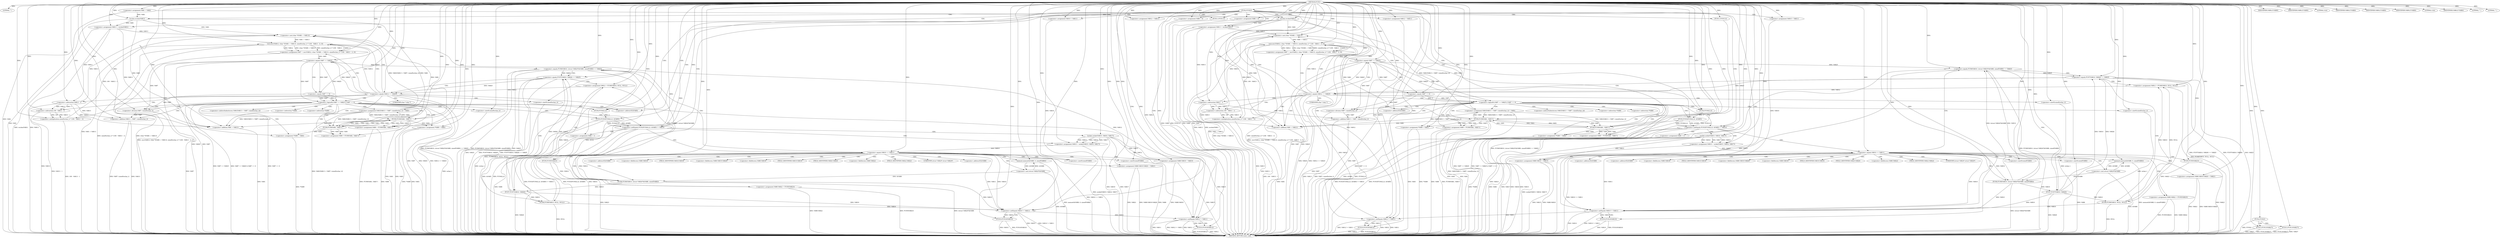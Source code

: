 digraph FUN1 {  
"1000100" [label = "(METHOD,FUN1)" ]
"1000501" [label = "(METHOD_RETURN,static void)" ]
"1000103" [label = "(LITERAL,\"\",)" ]
"1000104" [label = "(<operator>.assignment,VAR1 = VAR2)" ]
"1000108" [label = "(FUN2,FUN2())" ]
"1000113" [label = "(<operator>.assignment,VAR6 = 0)" ]
"1000120" [label = "(<operator>.assignment,VAR10 = VAR11)" ]
"1000124" [label = "(<operator>.assignment,VAR12 = VAR11)" ]
"1000128" [label = "(<operator>.assignment,VAR13 = wcslen(VAR1))" ]
"1000130" [label = "(wcslen,wcslen(VAR1))" ]
"1000135" [label = "(<operator>.notEquals,FUN3(FUN4(2,2), &VAR5) != VAR14)" ]
"1000136" [label = "(FUN3,FUN3(FUN4(2,2), &VAR5))" ]
"1000137" [label = "(FUN4,FUN4(2,2))" ]
"1000145" [label = "(<operator>.assignment,VAR6 = 1)" ]
"1000148" [label = "(<operator>.assignment,VAR10 = socket(VAR15, VAR16, VAR17))" ]
"1000150" [label = "(socket,socket(VAR15, VAR16, VAR17))" ]
"1000155" [label = "(<operator>.equals,VAR10 == VAR11)" ]
"1000160" [label = "(memset,memset(&VAR8, 0, sizeof(VAR8)))" ]
"1000164" [label = "(<operator>.sizeOf,sizeof(VAR8))" ]
"1000166" [label = "(<operator>.assignment,VAR8.VAR18 = VAR15)" ]
"1000171" [label = "(<operator>.assignment,VAR8.VAR19.VAR20 = VAR21)" ]
"1000178" [label = "(<operator>.assignment,VAR8.VAR22 = FUN5(VAR23))" ]
"1000182" [label = "(FUN5,FUN5(VAR23))" ]
"1000185" [label = "(<operator>.equals,FUN6(VAR10, (struct VAR24*)&VAR8, sizeof(VAR8)) == VAR25)" ]
"1000186" [label = "(FUN6,FUN6(VAR10, (struct VAR24*)&VAR8, sizeof(VAR8)))" ]
"1000188" [label = "(<operator>.cast,(struct VAR24*)&VAR8)" ]
"1000192" [label = "(<operator>.sizeOf,sizeof(VAR8))" ]
"1000198" [label = "(<operator>.equals,FUN7(VAR10, VAR26) == VAR25)" ]
"1000199" [label = "(FUN7,FUN7(VAR10, VAR26))" ]
"1000205" [label = "(<operator>.assignment,VAR12 = FUN8(VAR10, NULL, NULL))" ]
"1000207" [label = "(FUN8,FUN8(VAR10, NULL, NULL))" ]
"1000212" [label = "(<operator>.equals,VAR12 == VAR25)" ]
"1000217" [label = "(<operator>.assignment,VAR7 = recv(VAR12, (char *)(VAR1 + VAR13), sizeof(wchar_t) * (100 - VAR13 - 1), 0))" ]
"1000219" [label = "(recv,recv(VAR12, (char *)(VAR1 + VAR13), sizeof(wchar_t) * (100 - VAR13 - 1), 0))" ]
"1000221" [label = "(<operator>.cast,(char *)(VAR1 + VAR13))" ]
"1000223" [label = "(<operator>.addition,VAR1 + VAR13)" ]
"1000226" [label = "(<operator>.multiplication,sizeof(wchar_t) * (100 - VAR13 - 1))" ]
"1000227" [label = "(<operator>.sizeOf,sizeof(wchar_t))" ]
"1000229" [label = "(<operator>.subtraction,100 - VAR13 - 1)" ]
"1000231" [label = "(<operator>.subtraction,VAR13 - 1)" ]
"1000236" [label = "(<operator>.logicalOr,VAR7 == VAR25 || VAR7 == 0)" ]
"1000237" [label = "(<operator>.equals,VAR7 == VAR25)" ]
"1000240" [label = "(<operator>.equals,VAR7 == 0)" ]
"1000245" [label = "(<operator>.assignment,VAR1[VAR13 + VAR7 / sizeof(wchar_t)] = VAR3)" ]
"1000248" [label = "(<operator>.addition,VAR13 + VAR7 / sizeof(wchar_t))" ]
"1000250" [label = "(<operator>.division,VAR7 / sizeof(wchar_t))" ]
"1000252" [label = "(<operator>.sizeOf,sizeof(wchar_t))" ]
"1000255" [label = "(<operator>.assignment,VAR9 = FUN9(VAR1, VAR3''))" ]
"1000257" [label = "(FUN9,FUN9(VAR1, VAR3''))" ]
"1000261" [label = "(IDENTIFIER,VAR9,if (VAR9))" ]
"1000263" [label = "(<operator>.assignment,*VAR9 = VAR3)" ]
"1000267" [label = "(<operator>.assignment,VAR9 = FUN9(VAR1, VAR3''))" ]
"1000269" [label = "(FUN9,FUN9(VAR1, VAR3''))" ]
"1000273" [label = "(IDENTIFIER,VAR9,if (VAR9))" ]
"1000275" [label = "(<operator>.assignment,*VAR9 = VAR3)" ]
"1000279" [label = "(LITERAL,0,do)" ]
"1000281" [label = "(<operator>.notEquals,VAR10 != VAR11)" ]
"1000285" [label = "(FUN10,FUN10(VAR10))" ]
"1000288" [label = "(<operator>.notEquals,VAR12 != VAR11)" ]
"1000292" [label = "(FUN10,FUN10(VAR12))" ]
"1000295" [label = "(IDENTIFIER,VAR6,if (VAR6))" ]
"1000297" [label = "(FUN11,FUN11())" ]
"1000303" [label = "(<operator>.assignment,VAR6 = 0)" ]
"1000310" [label = "(<operator>.assignment,VAR10 = VAR11)" ]
"1000314" [label = "(<operator>.assignment,VAR12 = VAR11)" ]
"1000318" [label = "(<operator>.assignment,VAR13 = wcslen(VAR1))" ]
"1000320" [label = "(wcslen,wcslen(VAR1))" ]
"1000325" [label = "(<operator>.notEquals,FUN3(FUN4(2,2), &VAR5) != VAR14)" ]
"1000326" [label = "(FUN3,FUN3(FUN4(2,2), &VAR5))" ]
"1000327" [label = "(FUN4,FUN4(2,2))" ]
"1000335" [label = "(<operator>.assignment,VAR6 = 1)" ]
"1000338" [label = "(<operator>.assignment,VAR10 = socket(VAR15, VAR16, VAR17))" ]
"1000340" [label = "(socket,socket(VAR15, VAR16, VAR17))" ]
"1000345" [label = "(<operator>.equals,VAR10 == VAR11)" ]
"1000350" [label = "(memset,memset(&VAR8, 0, sizeof(VAR8)))" ]
"1000354" [label = "(<operator>.sizeOf,sizeof(VAR8))" ]
"1000356" [label = "(<operator>.assignment,VAR8.VAR18 = VAR15)" ]
"1000361" [label = "(<operator>.assignment,VAR8.VAR19.VAR20 = VAR21)" ]
"1000368" [label = "(<operator>.assignment,VAR8.VAR22 = FUN5(VAR23))" ]
"1000372" [label = "(FUN5,FUN5(VAR23))" ]
"1000375" [label = "(<operator>.equals,FUN6(VAR10, (struct VAR24*)&VAR8, sizeof(VAR8)) == VAR25)" ]
"1000376" [label = "(FUN6,FUN6(VAR10, (struct VAR24*)&VAR8, sizeof(VAR8)))" ]
"1000378" [label = "(<operator>.cast,(struct VAR24*)&VAR8)" ]
"1000382" [label = "(<operator>.sizeOf,sizeof(VAR8))" ]
"1000388" [label = "(<operator>.equals,FUN7(VAR10, VAR26) == VAR25)" ]
"1000389" [label = "(FUN7,FUN7(VAR10, VAR26))" ]
"1000395" [label = "(<operator>.assignment,VAR12 = FUN8(VAR10, NULL, NULL))" ]
"1000397" [label = "(FUN8,FUN8(VAR10, NULL, NULL))" ]
"1000402" [label = "(<operator>.equals,VAR12 == VAR25)" ]
"1000407" [label = "(<operator>.assignment,VAR7 = recv(VAR12, (char *)(VAR1 + VAR13), sizeof(wchar_t) * (100 - VAR13 - 1), 0))" ]
"1000409" [label = "(recv,recv(VAR12, (char *)(VAR1 + VAR13), sizeof(wchar_t) * (100 - VAR13 - 1), 0))" ]
"1000411" [label = "(<operator>.cast,(char *)(VAR1 + VAR13))" ]
"1000413" [label = "(<operator>.addition,VAR1 + VAR13)" ]
"1000416" [label = "(<operator>.multiplication,sizeof(wchar_t) * (100 - VAR13 - 1))" ]
"1000417" [label = "(<operator>.sizeOf,sizeof(wchar_t))" ]
"1000419" [label = "(<operator>.subtraction,100 - VAR13 - 1)" ]
"1000421" [label = "(<operator>.subtraction,VAR13 - 1)" ]
"1000426" [label = "(<operator>.logicalOr,VAR7 == VAR25 || VAR7 == 0)" ]
"1000427" [label = "(<operator>.equals,VAR7 == VAR25)" ]
"1000430" [label = "(<operator>.equals,VAR7 == 0)" ]
"1000435" [label = "(<operator>.assignment,VAR1[VAR13 + VAR7 / sizeof(wchar_t)] = VAR3)" ]
"1000438" [label = "(<operator>.addition,VAR13 + VAR7 / sizeof(wchar_t))" ]
"1000440" [label = "(<operator>.division,VAR7 / sizeof(wchar_t))" ]
"1000442" [label = "(<operator>.sizeOf,sizeof(wchar_t))" ]
"1000445" [label = "(<operator>.assignment,VAR9 = FUN9(VAR1, VAR3''))" ]
"1000447" [label = "(FUN9,FUN9(VAR1, VAR3''))" ]
"1000451" [label = "(IDENTIFIER,VAR9,if (VAR9))" ]
"1000453" [label = "(<operator>.assignment,*VAR9 = VAR3)" ]
"1000457" [label = "(<operator>.assignment,VAR9 = FUN9(VAR1, VAR3''))" ]
"1000459" [label = "(FUN9,FUN9(VAR1, VAR3''))" ]
"1000463" [label = "(IDENTIFIER,VAR9,if (VAR9))" ]
"1000465" [label = "(<operator>.assignment,*VAR9 = VAR3)" ]
"1000469" [label = "(LITERAL,0,do)" ]
"1000471" [label = "(<operator>.notEquals,VAR10 != VAR11)" ]
"1000475" [label = "(FUN10,FUN10(VAR10))" ]
"1000478" [label = "(<operator>.notEquals,VAR12 != VAR11)" ]
"1000482" [label = "(FUN10,FUN10(VAR12))" ]
"1000485" [label = "(IDENTIFIER,VAR6,if (VAR6))" ]
"1000487" [label = "(FUN11,FUN11())" ]
"1000489" [label = "(FUN2,FUN2())" ]
"1000492" [label = "(LITERAL,\"\",)" ]
"1000493" [label = "(FUN13,FUN13(VAR27))" ]
"1000498" [label = "(LITERAL,\"\",)" ]
"1000499" [label = "(FUN13,FUN13(VAR27))" ]
"1000140" [label = "(<operator>.addressOf,&VAR5)" ]
"1000161" [label = "(<operator>.addressOf,&VAR8)" ]
"1000167" [label = "(<operator>.fieldAccess,VAR8.VAR18)" ]
"1000169" [label = "(FIELD_IDENTIFIER,VAR18,VAR18)" ]
"1000172" [label = "(<operator>.fieldAccess,VAR8.VAR19.VAR20)" ]
"1000173" [label = "(<operator>.fieldAccess,VAR8.VAR19)" ]
"1000175" [label = "(FIELD_IDENTIFIER,VAR19,VAR19)" ]
"1000176" [label = "(FIELD_IDENTIFIER,VAR20,VAR20)" ]
"1000179" [label = "(<operator>.fieldAccess,VAR8.VAR22)" ]
"1000181" [label = "(FIELD_IDENTIFIER,VAR22,VAR22)" ]
"1000189" [label = "(UNKNOWN,struct VAR24*,struct VAR24*)" ]
"1000190" [label = "(<operator>.addressOf,&VAR8)" ]
"1000222" [label = "(UNKNOWN,char *,char *)" ]
"1000246" [label = "(<operator>.indirectIndexAccess,VAR1[VAR13 + VAR7 / sizeof(wchar_t)])" ]
"1000264" [label = "(<operator>.indirection,*VAR9)" ]
"1000276" [label = "(<operator>.indirection,*VAR9)" ]
"1000330" [label = "(<operator>.addressOf,&VAR5)" ]
"1000351" [label = "(<operator>.addressOf,&VAR8)" ]
"1000357" [label = "(<operator>.fieldAccess,VAR8.VAR18)" ]
"1000359" [label = "(FIELD_IDENTIFIER,VAR18,VAR18)" ]
"1000362" [label = "(<operator>.fieldAccess,VAR8.VAR19.VAR20)" ]
"1000363" [label = "(<operator>.fieldAccess,VAR8.VAR19)" ]
"1000365" [label = "(FIELD_IDENTIFIER,VAR19,VAR19)" ]
"1000366" [label = "(FIELD_IDENTIFIER,VAR20,VAR20)" ]
"1000369" [label = "(<operator>.fieldAccess,VAR8.VAR22)" ]
"1000371" [label = "(FIELD_IDENTIFIER,VAR22,VAR22)" ]
"1000379" [label = "(UNKNOWN,struct VAR24*,struct VAR24*)" ]
"1000380" [label = "(<operator>.addressOf,&VAR8)" ]
"1000412" [label = "(UNKNOWN,char *,char *)" ]
"1000436" [label = "(<operator>.indirectIndexAccess,VAR1[VAR13 + VAR7 / sizeof(wchar_t)])" ]
"1000454" [label = "(<operator>.indirection,*VAR9)" ]
"1000466" [label = "(<operator>.indirection,*VAR9)" ]
  "1000388" -> "1000501"  [ label = "DDG: FUN7(VAR10, VAR26) == VAR25"] 
  "1000178" -> "1000501"  [ label = "DDG: FUN5(VAR23)"] 
  "1000325" -> "1000501"  [ label = "DDG: FUN3(FUN4(2,2), &VAR5)"] 
  "1000368" -> "1000501"  [ label = "DDG: VAR8.VAR22"] 
  "1000427" -> "1000501"  [ label = "DDG: VAR7"] 
  "1000186" -> "1000501"  [ label = "DDG: (struct VAR24*)&VAR8"] 
  "1000128" -> "1000501"  [ label = "DDG: wcslen(VAR1)"] 
  "1000285" -> "1000501"  [ label = "DDG: VAR10"] 
  "1000185" -> "1000501"  [ label = "DDG: FUN6(VAR10, (struct VAR24*)&VAR8, sizeof(VAR8))"] 
  "1000459" -> "1000501"  [ label = "DDG: VAR3"] 
  "1000135" -> "1000501"  [ label = "DDG: VAR14"] 
  "1000459" -> "1000501"  [ label = "DDG: VAR1"] 
  "1000395" -> "1000501"  [ label = "DDG: FUN8(VAR10, NULL, NULL)"] 
  "1000171" -> "1000501"  [ label = "DDG: VAR8.VAR19.VAR20"] 
  "1000375" -> "1000501"  [ label = "DDG: FUN6(VAR10, (struct VAR24*)&VAR8, sizeof(VAR8))"] 
  "1000219" -> "1000501"  [ label = "DDG: (char *)(VAR1 + VAR13)"] 
  "1000250" -> "1000501"  [ label = "DDG: VAR7"] 
  "1000335" -> "1000501"  [ label = "DDG: VAR6"] 
  "1000185" -> "1000501"  [ label = "DDG: VAR25"] 
  "1000375" -> "1000501"  [ label = "DDG: FUN6(VAR10, (struct VAR24*)&VAR8, sizeof(VAR8)) == VAR25"] 
  "1000199" -> "1000501"  [ label = "DDG: VAR26"] 
  "1000292" -> "1000501"  [ label = "DDG: FUN10(VAR12)"] 
  "1000435" -> "1000501"  [ label = "DDG: VAR1[VAR13 + VAR7 / sizeof(wchar_t)]"] 
  "1000382" -> "1000501"  [ label = "DDG: VAR8"] 
  "1000221" -> "1000501"  [ label = "DDG: VAR1 + VAR13"] 
  "1000236" -> "1000501"  [ label = "DDG: VAR7 == VAR25"] 
  "1000207" -> "1000501"  [ label = "DDG: NULL"] 
  "1000457" -> "1000501"  [ label = "DDG: FUN9(VAR1, VAR3'')"] 
  "1000285" -> "1000501"  [ label = "DDG: FUN10(VAR10)"] 
  "1000281" -> "1000501"  [ label = "DDG: VAR10"] 
  "1000388" -> "1000501"  [ label = "DDG: FUN7(VAR10, VAR26)"] 
  "1000426" -> "1000501"  [ label = "DDG: VAR7 == VAR25"] 
  "1000185" -> "1000501"  [ label = "DDG: FUN6(VAR10, (struct VAR24*)&VAR8, sizeof(VAR8)) == VAR25"] 
  "1000442" -> "1000501"  [ label = "DDG: wchar_t"] 
  "1000409" -> "1000501"  [ label = "DDG: (char *)(VAR1 + VAR13)"] 
  "1000489" -> "1000501"  [ label = "DDG: FUN2()"] 
  "1000150" -> "1000501"  [ label = "DDG: VAR15"] 
  "1000236" -> "1000501"  [ label = "DDG: VAR7 == VAR25 || VAR7 == 0"] 
  "1000237" -> "1000501"  [ label = "DDG: VAR25"] 
  "1000493" -> "1000501"  [ label = "DDG: VAR27"] 
  "1000288" -> "1000501"  [ label = "DDG: VAR11"] 
  "1000375" -> "1000501"  [ label = "DDG: VAR25"] 
  "1000188" -> "1000501"  [ label = "DDG: &VAR8"] 
  "1000303" -> "1000501"  [ label = "DDG: VAR6"] 
  "1000471" -> "1000501"  [ label = "DDG: VAR10"] 
  "1000252" -> "1000501"  [ label = "DDG: wchar_t"] 
  "1000340" -> "1000501"  [ label = "DDG: VAR17"] 
  "1000292" -> "1000501"  [ label = "DDG: VAR12"] 
  "1000407" -> "1000501"  [ label = "DDG: recv(VAR12, (char *)(VAR1 + VAR13), sizeof(wchar_t) * (100 - VAR13 - 1), 0)"] 
  "1000178" -> "1000501"  [ label = "DDG: VAR8.VAR22"] 
  "1000465" -> "1000501"  [ label = "DDG: VAR3"] 
  "1000356" -> "1000501"  [ label = "DDG: VAR8.VAR18"] 
  "1000438" -> "1000501"  [ label = "DDG: VAR7 / sizeof(wchar_t)"] 
  "1000388" -> "1000501"  [ label = "DDG: VAR25"] 
  "1000219" -> "1000501"  [ label = "DDG: sizeof(wchar_t) * (100 - VAR13 - 1)"] 
  "1000217" -> "1000501"  [ label = "DDG: recv(VAR12, (char *)(VAR1 + VAR13), sizeof(wchar_t) * (100 - VAR13 - 1), 0)"] 
  "1000402" -> "1000501"  [ label = "DDG: VAR25"] 
  "1000236" -> "1000501"  [ label = "DDG: VAR7 == 0"] 
  "1000160" -> "1000501"  [ label = "DDG: memset(&VAR8, 0, sizeof(VAR8))"] 
  "1000227" -> "1000501"  [ label = "DDG: wchar_t"] 
  "1000212" -> "1000501"  [ label = "DDG: VAR25"] 
  "1000318" -> "1000501"  [ label = "DDG: VAR13"] 
  "1000402" -> "1000501"  [ label = "DDG: VAR12 == VAR25"] 
  "1000237" -> "1000501"  [ label = "DDG: VAR7"] 
  "1000113" -> "1000501"  [ label = "DDG: VAR6"] 
  "1000482" -> "1000501"  [ label = "DDG: VAR12"] 
  "1000136" -> "1000501"  [ label = "DDG: &VAR5"] 
  "1000150" -> "1000501"  [ label = "DDG: VAR16"] 
  "1000493" -> "1000501"  [ label = "DDG: FUN13(VAR27)"] 
  "1000267" -> "1000501"  [ label = "DDG: FUN9(VAR1, VAR3'')"] 
  "1000378" -> "1000501"  [ label = "DDG: &VAR8"] 
  "1000128" -> "1000501"  [ label = "DDG: VAR13"] 
  "1000155" -> "1000501"  [ label = "DDG: VAR10 == VAR11"] 
  "1000166" -> "1000501"  [ label = "DDG: VAR8.VAR18"] 
  "1000288" -> "1000501"  [ label = "DDG: VAR12"] 
  "1000426" -> "1000501"  [ label = "DDG: VAR7 == VAR25 || VAR7 == 0"] 
  "1000325" -> "1000501"  [ label = "DDG: VAR14"] 
  "1000267" -> "1000501"  [ label = "DDG: VAR9"] 
  "1000226" -> "1000501"  [ label = "DDG: 100 - VAR13 - 1"] 
  "1000413" -> "1000501"  [ label = "DDG: VAR1"] 
  "1000475" -> "1000501"  [ label = "DDG: VAR10"] 
  "1000478" -> "1000501"  [ label = "DDG: VAR12"] 
  "1000263" -> "1000501"  [ label = "DDG: *VAR9"] 
  "1000421" -> "1000501"  [ label = "DDG: VAR13"] 
  "1000499" -> "1000501"  [ label = "DDG: FUN13(VAR27)"] 
  "1000372" -> "1000501"  [ label = "DDG: VAR23"] 
  "1000499" -> "1000501"  [ label = "DDG: VAR27"] 
  "1000411" -> "1000501"  [ label = "DDG: VAR1 + VAR13"] 
  "1000475" -> "1000501"  [ label = "DDG: FUN10(VAR10)"] 
  "1000478" -> "1000501"  [ label = "DDG: VAR11"] 
  "1000150" -> "1000501"  [ label = "DDG: VAR17"] 
  "1000397" -> "1000501"  [ label = "DDG: NULL"] 
  "1000205" -> "1000501"  [ label = "DDG: FUN8(VAR10, NULL, NULL)"] 
  "1000340" -> "1000501"  [ label = "DDG: VAR16"] 
  "1000326" -> "1000501"  [ label = "DDG: &VAR5"] 
  "1000361" -> "1000501"  [ label = "DDG: VAR21"] 
  "1000229" -> "1000501"  [ label = "DDG: VAR13 - 1"] 
  "1000430" -> "1000501"  [ label = "DDG: VAR7"] 
  "1000275" -> "1000501"  [ label = "DDG: VAR3"] 
  "1000409" -> "1000501"  [ label = "DDG: sizeof(wchar_t) * (100 - VAR13 - 1)"] 
  "1000417" -> "1000501"  [ label = "DDG: wchar_t"] 
  "1000275" -> "1000501"  [ label = "DDG: *VAR9"] 
  "1000350" -> "1000501"  [ label = "DDG: memset(&VAR8, 0, sizeof(VAR8))"] 
  "1000212" -> "1000501"  [ label = "DDG: VAR12 == VAR25"] 
  "1000297" -> "1000501"  [ label = "DDG: FUN11()"] 
  "1000198" -> "1000501"  [ label = "DDG: FUN7(VAR10, VAR26)"] 
  "1000356" -> "1000501"  [ label = "DDG: VAR15"] 
  "1000231" -> "1000501"  [ label = "DDG: VAR13"] 
  "1000376" -> "1000501"  [ label = "DDG: (struct VAR24*)&VAR8"] 
  "1000338" -> "1000501"  [ label = "DDG: socket(VAR15, VAR16, VAR17)"] 
  "1000135" -> "1000501"  [ label = "DDG: FUN3(FUN4(2,2), &VAR5) != VAR14"] 
  "1000192" -> "1000501"  [ label = "DDG: VAR8"] 
  "1000325" -> "1000501"  [ label = "DDG: FUN3(FUN4(2,2), &VAR5) != VAR14"] 
  "1000281" -> "1000501"  [ label = "DDG: VAR10 != VAR11"] 
  "1000135" -> "1000501"  [ label = "DDG: FUN3(FUN4(2,2), &VAR5)"] 
  "1000419" -> "1000501"  [ label = "DDG: VAR13 - 1"] 
  "1000288" -> "1000501"  [ label = "DDG: VAR12 != VAR11"] 
  "1000361" -> "1000501"  [ label = "DDG: VAR8.VAR19.VAR20"] 
  "1000457" -> "1000501"  [ label = "DDG: VAR9"] 
  "1000171" -> "1000501"  [ label = "DDG: VAR21"] 
  "1000440" -> "1000501"  [ label = "DDG: VAR7"] 
  "1000166" -> "1000501"  [ label = "DDG: VAR15"] 
  "1000389" -> "1000501"  [ label = "DDG: VAR26"] 
  "1000269" -> "1000501"  [ label = "DDG: VAR1"] 
  "1000148" -> "1000501"  [ label = "DDG: socket(VAR15, VAR16, VAR17)"] 
  "1000471" -> "1000501"  [ label = "DDG: VAR10 != VAR11"] 
  "1000248" -> "1000501"  [ label = "DDG: VAR7 / sizeof(wchar_t)"] 
  "1000326" -> "1000501"  [ label = "DDG: FUN4(2,2)"] 
  "1000320" -> "1000501"  [ label = "DDG: VAR1"] 
  "1000318" -> "1000501"  [ label = "DDG: wcslen(VAR1)"] 
  "1000368" -> "1000501"  [ label = "DDG: FUN5(VAR23)"] 
  "1000416" -> "1000501"  [ label = "DDG: 100 - VAR13 - 1"] 
  "1000426" -> "1000501"  [ label = "DDG: VAR7 == 0"] 
  "1000438" -> "1000501"  [ label = "DDG: VAR13"] 
  "1000345" -> "1000501"  [ label = "DDG: VAR10 == VAR11"] 
  "1000245" -> "1000501"  [ label = "DDG: VAR1[VAR13 + VAR7 / sizeof(wchar_t)]"] 
  "1000478" -> "1000501"  [ label = "DDG: VAR12 != VAR11"] 
  "1000145" -> "1000501"  [ label = "DDG: VAR6"] 
  "1000240" -> "1000501"  [ label = "DDG: VAR7"] 
  "1000453" -> "1000501"  [ label = "DDG: *VAR9"] 
  "1000487" -> "1000501"  [ label = "DDG: FUN11()"] 
  "1000340" -> "1000501"  [ label = "DDG: VAR15"] 
  "1000269" -> "1000501"  [ label = "DDG: VAR3"] 
  "1000427" -> "1000501"  [ label = "DDG: VAR25"] 
  "1000182" -> "1000501"  [ label = "DDG: VAR23"] 
  "1000136" -> "1000501"  [ label = "DDG: FUN4(2,2)"] 
  "1000104" -> "1000501"  [ label = "DDG: VAR2"] 
  "1000248" -> "1000501"  [ label = "DDG: VAR13"] 
  "1000223" -> "1000501"  [ label = "DDG: VAR1"] 
  "1000482" -> "1000501"  [ label = "DDG: FUN10(VAR12)"] 
  "1000465" -> "1000501"  [ label = "DDG: *VAR9"] 
  "1000198" -> "1000501"  [ label = "DDG: FUN7(VAR10, VAR26) == VAR25"] 
  "1000130" -> "1000501"  [ label = "DDG: VAR1"] 
  "1000198" -> "1000501"  [ label = "DDG: VAR25"] 
  "1000100" -> "1000103"  [ label = "DDG: "] 
  "1000100" -> "1000104"  [ label = "DDG: "] 
  "1000100" -> "1000108"  [ label = "DDG: "] 
  "1000100" -> "1000113"  [ label = "DDG: "] 
  "1000100" -> "1000120"  [ label = "DDG: "] 
  "1000100" -> "1000124"  [ label = "DDG: "] 
  "1000130" -> "1000128"  [ label = "DDG: VAR1"] 
  "1000100" -> "1000128"  [ label = "DDG: "] 
  "1000104" -> "1000130"  [ label = "DDG: VAR1"] 
  "1000100" -> "1000130"  [ label = "DDG: "] 
  "1000136" -> "1000135"  [ label = "DDG: FUN4(2,2)"] 
  "1000136" -> "1000135"  [ label = "DDG: &VAR5"] 
  "1000137" -> "1000136"  [ label = "DDG: 2"] 
  "1000100" -> "1000137"  [ label = "DDG: "] 
  "1000100" -> "1000135"  [ label = "DDG: "] 
  "1000100" -> "1000145"  [ label = "DDG: "] 
  "1000150" -> "1000148"  [ label = "DDG: VAR15"] 
  "1000150" -> "1000148"  [ label = "DDG: VAR16"] 
  "1000150" -> "1000148"  [ label = "DDG: VAR17"] 
  "1000100" -> "1000148"  [ label = "DDG: "] 
  "1000100" -> "1000150"  [ label = "DDG: "] 
  "1000148" -> "1000155"  [ label = "DDG: VAR10"] 
  "1000100" -> "1000155"  [ label = "DDG: "] 
  "1000188" -> "1000160"  [ label = "DDG: &VAR8"] 
  "1000100" -> "1000160"  [ label = "DDG: "] 
  "1000100" -> "1000164"  [ label = "DDG: "] 
  "1000150" -> "1000166"  [ label = "DDG: VAR15"] 
  "1000100" -> "1000166"  [ label = "DDG: "] 
  "1000100" -> "1000171"  [ label = "DDG: "] 
  "1000182" -> "1000178"  [ label = "DDG: VAR23"] 
  "1000100" -> "1000182"  [ label = "DDG: "] 
  "1000186" -> "1000185"  [ label = "DDG: VAR10"] 
  "1000186" -> "1000185"  [ label = "DDG: (struct VAR24*)&VAR8"] 
  "1000155" -> "1000186"  [ label = "DDG: VAR10"] 
  "1000100" -> "1000186"  [ label = "DDG: "] 
  "1000188" -> "1000186"  [ label = "DDG: &VAR8"] 
  "1000160" -> "1000188"  [ label = "DDG: &VAR8"] 
  "1000100" -> "1000192"  [ label = "DDG: "] 
  "1000237" -> "1000185"  [ label = "DDG: VAR25"] 
  "1000100" -> "1000185"  [ label = "DDG: "] 
  "1000199" -> "1000198"  [ label = "DDG: VAR10"] 
  "1000199" -> "1000198"  [ label = "DDG: VAR26"] 
  "1000186" -> "1000199"  [ label = "DDG: VAR10"] 
  "1000100" -> "1000199"  [ label = "DDG: "] 
  "1000185" -> "1000198"  [ label = "DDG: VAR25"] 
  "1000100" -> "1000198"  [ label = "DDG: "] 
  "1000207" -> "1000205"  [ label = "DDG: VAR10"] 
  "1000207" -> "1000205"  [ label = "DDG: NULL"] 
  "1000100" -> "1000205"  [ label = "DDG: "] 
  "1000199" -> "1000207"  [ label = "DDG: VAR10"] 
  "1000100" -> "1000207"  [ label = "DDG: "] 
  "1000205" -> "1000212"  [ label = "DDG: VAR12"] 
  "1000100" -> "1000212"  [ label = "DDG: "] 
  "1000198" -> "1000212"  [ label = "DDG: VAR25"] 
  "1000219" -> "1000217"  [ label = "DDG: VAR12"] 
  "1000219" -> "1000217"  [ label = "DDG: (char *)(VAR1 + VAR13)"] 
  "1000219" -> "1000217"  [ label = "DDG: sizeof(wchar_t) * (100 - VAR13 - 1)"] 
  "1000219" -> "1000217"  [ label = "DDG: 0"] 
  "1000100" -> "1000217"  [ label = "DDG: "] 
  "1000212" -> "1000219"  [ label = "DDG: VAR12"] 
  "1000100" -> "1000219"  [ label = "DDG: "] 
  "1000221" -> "1000219"  [ label = "DDG: VAR1 + VAR13"] 
  "1000269" -> "1000221"  [ label = "DDG: VAR1"] 
  "1000245" -> "1000221"  [ label = "DDG: VAR1[VAR13 + VAR7 / sizeof(wchar_t)]"] 
  "1000130" -> "1000221"  [ label = "DDG: VAR1"] 
  "1000100" -> "1000221"  [ label = "DDG: "] 
  "1000128" -> "1000221"  [ label = "DDG: VAR13"] 
  "1000231" -> "1000221"  [ label = "DDG: VAR13"] 
  "1000269" -> "1000223"  [ label = "DDG: VAR1"] 
  "1000245" -> "1000223"  [ label = "DDG: VAR1[VAR13 + VAR7 / sizeof(wchar_t)]"] 
  "1000130" -> "1000223"  [ label = "DDG: VAR1"] 
  "1000100" -> "1000223"  [ label = "DDG: "] 
  "1000128" -> "1000223"  [ label = "DDG: VAR13"] 
  "1000231" -> "1000223"  [ label = "DDG: VAR13"] 
  "1000226" -> "1000219"  [ label = "DDG: 100 - VAR13 - 1"] 
  "1000100" -> "1000226"  [ label = "DDG: "] 
  "1000100" -> "1000227"  [ label = "DDG: "] 
  "1000229" -> "1000226"  [ label = "DDG: 100"] 
  "1000229" -> "1000226"  [ label = "DDG: VAR13 - 1"] 
  "1000100" -> "1000229"  [ label = "DDG: "] 
  "1000231" -> "1000229"  [ label = "DDG: VAR13"] 
  "1000231" -> "1000229"  [ label = "DDG: 1"] 
  "1000100" -> "1000231"  [ label = "DDG: "] 
  "1000128" -> "1000231"  [ label = "DDG: VAR13"] 
  "1000237" -> "1000236"  [ label = "DDG: VAR7"] 
  "1000237" -> "1000236"  [ label = "DDG: VAR25"] 
  "1000217" -> "1000237"  [ label = "DDG: VAR7"] 
  "1000100" -> "1000237"  [ label = "DDG: "] 
  "1000212" -> "1000237"  [ label = "DDG: VAR25"] 
  "1000240" -> "1000236"  [ label = "DDG: VAR7"] 
  "1000240" -> "1000236"  [ label = "DDG: 0"] 
  "1000237" -> "1000240"  [ label = "DDG: VAR7"] 
  "1000100" -> "1000240"  [ label = "DDG: "] 
  "1000269" -> "1000245"  [ label = "DDG: VAR3"] 
  "1000100" -> "1000245"  [ label = "DDG: "] 
  "1000231" -> "1000248"  [ label = "DDG: VAR13"] 
  "1000100" -> "1000248"  [ label = "DDG: "] 
  "1000250" -> "1000248"  [ label = "DDG: VAR7"] 
  "1000237" -> "1000250"  [ label = "DDG: VAR7"] 
  "1000240" -> "1000250"  [ label = "DDG: VAR7"] 
  "1000100" -> "1000250"  [ label = "DDG: "] 
  "1000100" -> "1000252"  [ label = "DDG: "] 
  "1000257" -> "1000255"  [ label = "DDG: VAR1"] 
  "1000257" -> "1000255"  [ label = "DDG: VAR3"] 
  "1000100" -> "1000255"  [ label = "DDG: "] 
  "1000245" -> "1000257"  [ label = "DDG: VAR1[VAR13 + VAR7 / sizeof(wchar_t)]"] 
  "1000100" -> "1000257"  [ label = "DDG: "] 
  "1000269" -> "1000257"  [ label = "DDG: VAR1"] 
  "1000130" -> "1000257"  [ label = "DDG: VAR1"] 
  "1000269" -> "1000257"  [ label = "DDG: VAR3"] 
  "1000100" -> "1000261"  [ label = "DDG: "] 
  "1000257" -> "1000263"  [ label = "DDG: VAR3"] 
  "1000100" -> "1000263"  [ label = "DDG: "] 
  "1000269" -> "1000267"  [ label = "DDG: VAR1"] 
  "1000269" -> "1000267"  [ label = "DDG: VAR3"] 
  "1000100" -> "1000267"  [ label = "DDG: "] 
  "1000257" -> "1000269"  [ label = "DDG: VAR1"] 
  "1000245" -> "1000269"  [ label = "DDG: VAR1[VAR13 + VAR7 / sizeof(wchar_t)]"] 
  "1000100" -> "1000269"  [ label = "DDG: "] 
  "1000257" -> "1000269"  [ label = "DDG: VAR3"] 
  "1000100" -> "1000273"  [ label = "DDG: "] 
  "1000269" -> "1000275"  [ label = "DDG: VAR3"] 
  "1000100" -> "1000275"  [ label = "DDG: "] 
  "1000100" -> "1000279"  [ label = "DDG: "] 
  "1000186" -> "1000281"  [ label = "DDG: VAR10"] 
  "1000199" -> "1000281"  [ label = "DDG: VAR10"] 
  "1000120" -> "1000281"  [ label = "DDG: VAR10"] 
  "1000207" -> "1000281"  [ label = "DDG: VAR10"] 
  "1000155" -> "1000281"  [ label = "DDG: VAR10"] 
  "1000100" -> "1000281"  [ label = "DDG: "] 
  "1000155" -> "1000281"  [ label = "DDG: VAR11"] 
  "1000281" -> "1000285"  [ label = "DDG: VAR10"] 
  "1000100" -> "1000285"  [ label = "DDG: "] 
  "1000124" -> "1000288"  [ label = "DDG: VAR12"] 
  "1000212" -> "1000288"  [ label = "DDG: VAR12"] 
  "1000219" -> "1000288"  [ label = "DDG: VAR12"] 
  "1000100" -> "1000288"  [ label = "DDG: "] 
  "1000281" -> "1000288"  [ label = "DDG: VAR11"] 
  "1000288" -> "1000292"  [ label = "DDG: VAR12"] 
  "1000100" -> "1000292"  [ label = "DDG: "] 
  "1000100" -> "1000295"  [ label = "DDG: "] 
  "1000100" -> "1000297"  [ label = "DDG: "] 
  "1000100" -> "1000303"  [ label = "DDG: "] 
  "1000100" -> "1000310"  [ label = "DDG: "] 
  "1000100" -> "1000314"  [ label = "DDG: "] 
  "1000320" -> "1000318"  [ label = "DDG: VAR1"] 
  "1000100" -> "1000318"  [ label = "DDG: "] 
  "1000104" -> "1000320"  [ label = "DDG: VAR1"] 
  "1000100" -> "1000320"  [ label = "DDG: "] 
  "1000326" -> "1000325"  [ label = "DDG: FUN4(2,2)"] 
  "1000326" -> "1000325"  [ label = "DDG: &VAR5"] 
  "1000327" -> "1000326"  [ label = "DDG: 2"] 
  "1000100" -> "1000327"  [ label = "DDG: "] 
  "1000100" -> "1000325"  [ label = "DDG: "] 
  "1000100" -> "1000335"  [ label = "DDG: "] 
  "1000340" -> "1000338"  [ label = "DDG: VAR15"] 
  "1000340" -> "1000338"  [ label = "DDG: VAR16"] 
  "1000340" -> "1000338"  [ label = "DDG: VAR17"] 
  "1000100" -> "1000338"  [ label = "DDG: "] 
  "1000100" -> "1000340"  [ label = "DDG: "] 
  "1000338" -> "1000345"  [ label = "DDG: VAR10"] 
  "1000100" -> "1000345"  [ label = "DDG: "] 
  "1000378" -> "1000350"  [ label = "DDG: &VAR8"] 
  "1000100" -> "1000350"  [ label = "DDG: "] 
  "1000100" -> "1000354"  [ label = "DDG: "] 
  "1000340" -> "1000356"  [ label = "DDG: VAR15"] 
  "1000100" -> "1000356"  [ label = "DDG: "] 
  "1000100" -> "1000361"  [ label = "DDG: "] 
  "1000372" -> "1000368"  [ label = "DDG: VAR23"] 
  "1000100" -> "1000372"  [ label = "DDG: "] 
  "1000376" -> "1000375"  [ label = "DDG: VAR10"] 
  "1000376" -> "1000375"  [ label = "DDG: (struct VAR24*)&VAR8"] 
  "1000345" -> "1000376"  [ label = "DDG: VAR10"] 
  "1000100" -> "1000376"  [ label = "DDG: "] 
  "1000378" -> "1000376"  [ label = "DDG: &VAR8"] 
  "1000350" -> "1000378"  [ label = "DDG: &VAR8"] 
  "1000100" -> "1000382"  [ label = "DDG: "] 
  "1000427" -> "1000375"  [ label = "DDG: VAR25"] 
  "1000100" -> "1000375"  [ label = "DDG: "] 
  "1000389" -> "1000388"  [ label = "DDG: VAR10"] 
  "1000389" -> "1000388"  [ label = "DDG: VAR26"] 
  "1000376" -> "1000389"  [ label = "DDG: VAR10"] 
  "1000100" -> "1000389"  [ label = "DDG: "] 
  "1000375" -> "1000388"  [ label = "DDG: VAR25"] 
  "1000100" -> "1000388"  [ label = "DDG: "] 
  "1000397" -> "1000395"  [ label = "DDG: VAR10"] 
  "1000397" -> "1000395"  [ label = "DDG: NULL"] 
  "1000100" -> "1000395"  [ label = "DDG: "] 
  "1000389" -> "1000397"  [ label = "DDG: VAR10"] 
  "1000100" -> "1000397"  [ label = "DDG: "] 
  "1000395" -> "1000402"  [ label = "DDG: VAR12"] 
  "1000100" -> "1000402"  [ label = "DDG: "] 
  "1000388" -> "1000402"  [ label = "DDG: VAR25"] 
  "1000409" -> "1000407"  [ label = "DDG: VAR12"] 
  "1000409" -> "1000407"  [ label = "DDG: (char *)(VAR1 + VAR13)"] 
  "1000409" -> "1000407"  [ label = "DDG: sizeof(wchar_t) * (100 - VAR13 - 1)"] 
  "1000409" -> "1000407"  [ label = "DDG: 0"] 
  "1000100" -> "1000407"  [ label = "DDG: "] 
  "1000402" -> "1000409"  [ label = "DDG: VAR12"] 
  "1000100" -> "1000409"  [ label = "DDG: "] 
  "1000411" -> "1000409"  [ label = "DDG: VAR1 + VAR13"] 
  "1000459" -> "1000411"  [ label = "DDG: VAR1"] 
  "1000435" -> "1000411"  [ label = "DDG: VAR1[VAR13 + VAR7 / sizeof(wchar_t)]"] 
  "1000320" -> "1000411"  [ label = "DDG: VAR1"] 
  "1000100" -> "1000411"  [ label = "DDG: "] 
  "1000318" -> "1000411"  [ label = "DDG: VAR13"] 
  "1000421" -> "1000411"  [ label = "DDG: VAR13"] 
  "1000459" -> "1000413"  [ label = "DDG: VAR1"] 
  "1000435" -> "1000413"  [ label = "DDG: VAR1[VAR13 + VAR7 / sizeof(wchar_t)]"] 
  "1000320" -> "1000413"  [ label = "DDG: VAR1"] 
  "1000100" -> "1000413"  [ label = "DDG: "] 
  "1000318" -> "1000413"  [ label = "DDG: VAR13"] 
  "1000421" -> "1000413"  [ label = "DDG: VAR13"] 
  "1000416" -> "1000409"  [ label = "DDG: 100 - VAR13 - 1"] 
  "1000100" -> "1000416"  [ label = "DDG: "] 
  "1000100" -> "1000417"  [ label = "DDG: "] 
  "1000419" -> "1000416"  [ label = "DDG: 100"] 
  "1000419" -> "1000416"  [ label = "DDG: VAR13 - 1"] 
  "1000100" -> "1000419"  [ label = "DDG: "] 
  "1000421" -> "1000419"  [ label = "DDG: VAR13"] 
  "1000421" -> "1000419"  [ label = "DDG: 1"] 
  "1000100" -> "1000421"  [ label = "DDG: "] 
  "1000318" -> "1000421"  [ label = "DDG: VAR13"] 
  "1000427" -> "1000426"  [ label = "DDG: VAR7"] 
  "1000427" -> "1000426"  [ label = "DDG: VAR25"] 
  "1000407" -> "1000427"  [ label = "DDG: VAR7"] 
  "1000100" -> "1000427"  [ label = "DDG: "] 
  "1000402" -> "1000427"  [ label = "DDG: VAR25"] 
  "1000430" -> "1000426"  [ label = "DDG: VAR7"] 
  "1000430" -> "1000426"  [ label = "DDG: 0"] 
  "1000427" -> "1000430"  [ label = "DDG: VAR7"] 
  "1000100" -> "1000430"  [ label = "DDG: "] 
  "1000459" -> "1000435"  [ label = "DDG: VAR3"] 
  "1000100" -> "1000435"  [ label = "DDG: "] 
  "1000421" -> "1000438"  [ label = "DDG: VAR13"] 
  "1000100" -> "1000438"  [ label = "DDG: "] 
  "1000440" -> "1000438"  [ label = "DDG: VAR7"] 
  "1000427" -> "1000440"  [ label = "DDG: VAR7"] 
  "1000430" -> "1000440"  [ label = "DDG: VAR7"] 
  "1000100" -> "1000440"  [ label = "DDG: "] 
  "1000100" -> "1000442"  [ label = "DDG: "] 
  "1000447" -> "1000445"  [ label = "DDG: VAR1"] 
  "1000447" -> "1000445"  [ label = "DDG: VAR3"] 
  "1000100" -> "1000445"  [ label = "DDG: "] 
  "1000435" -> "1000447"  [ label = "DDG: VAR1[VAR13 + VAR7 / sizeof(wchar_t)]"] 
  "1000100" -> "1000447"  [ label = "DDG: "] 
  "1000459" -> "1000447"  [ label = "DDG: VAR1"] 
  "1000320" -> "1000447"  [ label = "DDG: VAR1"] 
  "1000459" -> "1000447"  [ label = "DDG: VAR3"] 
  "1000100" -> "1000451"  [ label = "DDG: "] 
  "1000447" -> "1000453"  [ label = "DDG: VAR3"] 
  "1000100" -> "1000453"  [ label = "DDG: "] 
  "1000459" -> "1000457"  [ label = "DDG: VAR1"] 
  "1000459" -> "1000457"  [ label = "DDG: VAR3"] 
  "1000100" -> "1000457"  [ label = "DDG: "] 
  "1000435" -> "1000459"  [ label = "DDG: VAR1[VAR13 + VAR7 / sizeof(wchar_t)]"] 
  "1000447" -> "1000459"  [ label = "DDG: VAR1"] 
  "1000100" -> "1000459"  [ label = "DDG: "] 
  "1000447" -> "1000459"  [ label = "DDG: VAR3"] 
  "1000100" -> "1000463"  [ label = "DDG: "] 
  "1000459" -> "1000465"  [ label = "DDG: VAR3"] 
  "1000100" -> "1000465"  [ label = "DDG: "] 
  "1000100" -> "1000469"  [ label = "DDG: "] 
  "1000376" -> "1000471"  [ label = "DDG: VAR10"] 
  "1000397" -> "1000471"  [ label = "DDG: VAR10"] 
  "1000310" -> "1000471"  [ label = "DDG: VAR10"] 
  "1000389" -> "1000471"  [ label = "DDG: VAR10"] 
  "1000345" -> "1000471"  [ label = "DDG: VAR10"] 
  "1000100" -> "1000471"  [ label = "DDG: "] 
  "1000345" -> "1000471"  [ label = "DDG: VAR11"] 
  "1000471" -> "1000475"  [ label = "DDG: VAR10"] 
  "1000100" -> "1000475"  [ label = "DDG: "] 
  "1000314" -> "1000478"  [ label = "DDG: VAR12"] 
  "1000402" -> "1000478"  [ label = "DDG: VAR12"] 
  "1000409" -> "1000478"  [ label = "DDG: VAR12"] 
  "1000100" -> "1000478"  [ label = "DDG: "] 
  "1000471" -> "1000478"  [ label = "DDG: VAR11"] 
  "1000478" -> "1000482"  [ label = "DDG: VAR12"] 
  "1000100" -> "1000482"  [ label = "DDG: "] 
  "1000100" -> "1000485"  [ label = "DDG: "] 
  "1000100" -> "1000487"  [ label = "DDG: "] 
  "1000100" -> "1000489"  [ label = "DDG: "] 
  "1000100" -> "1000492"  [ label = "DDG: "] 
  "1000100" -> "1000493"  [ label = "DDG: "] 
  "1000100" -> "1000498"  [ label = "DDG: "] 
  "1000100" -> "1000499"  [ label = "DDG: "] 
  "1000108" -> "1000128"  [ label = "CDG: "] 
  "1000108" -> "1000310"  [ label = "CDG: "] 
  "1000108" -> "1000281"  [ label = "CDG: "] 
  "1000108" -> "1000326"  [ label = "CDG: "] 
  "1000108" -> "1000330"  [ label = "CDG: "] 
  "1000108" -> "1000120"  [ label = "CDG: "] 
  "1000108" -> "1000314"  [ label = "CDG: "] 
  "1000108" -> "1000288"  [ label = "CDG: "] 
  "1000108" -> "1000303"  [ label = "CDG: "] 
  "1000108" -> "1000136"  [ label = "CDG: "] 
  "1000108" -> "1000137"  [ label = "CDG: "] 
  "1000108" -> "1000124"  [ label = "CDG: "] 
  "1000108" -> "1000325"  [ label = "CDG: "] 
  "1000108" -> "1000318"  [ label = "CDG: "] 
  "1000108" -> "1000130"  [ label = "CDG: "] 
  "1000108" -> "1000320"  [ label = "CDG: "] 
  "1000108" -> "1000135"  [ label = "CDG: "] 
  "1000108" -> "1000471"  [ label = "CDG: "] 
  "1000108" -> "1000478"  [ label = "CDG: "] 
  "1000108" -> "1000113"  [ label = "CDG: "] 
  "1000108" -> "1000327"  [ label = "CDG: "] 
  "1000108" -> "1000140"  [ label = "CDG: "] 
  "1000108" -> "1000297"  [ label = "CDG: "] 
  "1000108" -> "1000487"  [ label = "CDG: "] 
  "1000135" -> "1000148"  [ label = "CDG: "] 
  "1000135" -> "1000150"  [ label = "CDG: "] 
  "1000135" -> "1000145"  [ label = "CDG: "] 
  "1000135" -> "1000155"  [ label = "CDG: "] 
  "1000155" -> "1000161"  [ label = "CDG: "] 
  "1000155" -> "1000182"  [ label = "CDG: "] 
  "1000155" -> "1000188"  [ label = "CDG: "] 
  "1000155" -> "1000190"  [ label = "CDG: "] 
  "1000155" -> "1000167"  [ label = "CDG: "] 
  "1000155" -> "1000160"  [ label = "CDG: "] 
  "1000155" -> "1000192"  [ label = "CDG: "] 
  "1000155" -> "1000176"  [ label = "CDG: "] 
  "1000155" -> "1000189"  [ label = "CDG: "] 
  "1000155" -> "1000169"  [ label = "CDG: "] 
  "1000155" -> "1000173"  [ label = "CDG: "] 
  "1000155" -> "1000181"  [ label = "CDG: "] 
  "1000155" -> "1000164"  [ label = "CDG: "] 
  "1000155" -> "1000166"  [ label = "CDG: "] 
  "1000155" -> "1000175"  [ label = "CDG: "] 
  "1000155" -> "1000179"  [ label = "CDG: "] 
  "1000155" -> "1000185"  [ label = "CDG: "] 
  "1000155" -> "1000186"  [ label = "CDG: "] 
  "1000155" -> "1000172"  [ label = "CDG: "] 
  "1000155" -> "1000178"  [ label = "CDG: "] 
  "1000155" -> "1000171"  [ label = "CDG: "] 
  "1000185" -> "1000199"  [ label = "CDG: "] 
  "1000185" -> "1000198"  [ label = "CDG: "] 
  "1000198" -> "1000212"  [ label = "CDG: "] 
  "1000198" -> "1000205"  [ label = "CDG: "] 
  "1000198" -> "1000207"  [ label = "CDG: "] 
  "1000212" -> "1000222"  [ label = "CDG: "] 
  "1000212" -> "1000226"  [ label = "CDG: "] 
  "1000212" -> "1000231"  [ label = "CDG: "] 
  "1000212" -> "1000221"  [ label = "CDG: "] 
  "1000212" -> "1000227"  [ label = "CDG: "] 
  "1000212" -> "1000219"  [ label = "CDG: "] 
  "1000212" -> "1000236"  [ label = "CDG: "] 
  "1000212" -> "1000217"  [ label = "CDG: "] 
  "1000212" -> "1000229"  [ label = "CDG: "] 
  "1000212" -> "1000237"  [ label = "CDG: "] 
  "1000212" -> "1000223"  [ label = "CDG: "] 
  "1000236" -> "1000269"  [ label = "CDG: "] 
  "1000236" -> "1000248"  [ label = "CDG: "] 
  "1000236" -> "1000267"  [ label = "CDG: "] 
  "1000236" -> "1000257"  [ label = "CDG: "] 
  "1000236" -> "1000255"  [ label = "CDG: "] 
  "1000236" -> "1000250"  [ label = "CDG: "] 
  "1000236" -> "1000245"  [ label = "CDG: "] 
  "1000236" -> "1000246"  [ label = "CDG: "] 
  "1000236" -> "1000252"  [ label = "CDG: "] 
  "1000236" -> "1000263"  [ label = "CDG: "] 
  "1000236" -> "1000264"  [ label = "CDG: "] 
  "1000236" -> "1000276"  [ label = "CDG: "] 
  "1000236" -> "1000275"  [ label = "CDG: "] 
  "1000236" -> "1000136"  [ label = "CDG: "] 
  "1000236" -> "1000137"  [ label = "CDG: "] 
  "1000236" -> "1000135"  [ label = "CDG: "] 
  "1000236" -> "1000140"  [ label = "CDG: "] 
  "1000237" -> "1000240"  [ label = "CDG: "] 
  "1000281" -> "1000285"  [ label = "CDG: "] 
  "1000288" -> "1000292"  [ label = "CDG: "] 
  "1000325" -> "1000340"  [ label = "CDG: "] 
  "1000325" -> "1000335"  [ label = "CDG: "] 
  "1000325" -> "1000345"  [ label = "CDG: "] 
  "1000325" -> "1000338"  [ label = "CDG: "] 
  "1000345" -> "1000362"  [ label = "CDG: "] 
  "1000345" -> "1000368"  [ label = "CDG: "] 
  "1000345" -> "1000382"  [ label = "CDG: "] 
  "1000345" -> "1000357"  [ label = "CDG: "] 
  "1000345" -> "1000376"  [ label = "CDG: "] 
  "1000345" -> "1000378"  [ label = "CDG: "] 
  "1000345" -> "1000350"  [ label = "CDG: "] 
  "1000345" -> "1000356"  [ label = "CDG: "] 
  "1000345" -> "1000361"  [ label = "CDG: "] 
  "1000345" -> "1000372"  [ label = "CDG: "] 
  "1000345" -> "1000369"  [ label = "CDG: "] 
  "1000345" -> "1000379"  [ label = "CDG: "] 
  "1000345" -> "1000371"  [ label = "CDG: "] 
  "1000345" -> "1000354"  [ label = "CDG: "] 
  "1000345" -> "1000375"  [ label = "CDG: "] 
  "1000345" -> "1000363"  [ label = "CDG: "] 
  "1000345" -> "1000380"  [ label = "CDG: "] 
  "1000345" -> "1000359"  [ label = "CDG: "] 
  "1000345" -> "1000351"  [ label = "CDG: "] 
  "1000345" -> "1000365"  [ label = "CDG: "] 
  "1000345" -> "1000366"  [ label = "CDG: "] 
  "1000375" -> "1000389"  [ label = "CDG: "] 
  "1000375" -> "1000388"  [ label = "CDG: "] 
  "1000388" -> "1000402"  [ label = "CDG: "] 
  "1000388" -> "1000397"  [ label = "CDG: "] 
  "1000388" -> "1000395"  [ label = "CDG: "] 
  "1000402" -> "1000412"  [ label = "CDG: "] 
  "1000402" -> "1000419"  [ label = "CDG: "] 
  "1000402" -> "1000413"  [ label = "CDG: "] 
  "1000402" -> "1000426"  [ label = "CDG: "] 
  "1000402" -> "1000409"  [ label = "CDG: "] 
  "1000402" -> "1000407"  [ label = "CDG: "] 
  "1000402" -> "1000427"  [ label = "CDG: "] 
  "1000402" -> "1000417"  [ label = "CDG: "] 
  "1000402" -> "1000421"  [ label = "CDG: "] 
  "1000402" -> "1000411"  [ label = "CDG: "] 
  "1000402" -> "1000416"  [ label = "CDG: "] 
  "1000426" -> "1000457"  [ label = "CDG: "] 
  "1000426" -> "1000435"  [ label = "CDG: "] 
  "1000426" -> "1000442"  [ label = "CDG: "] 
  "1000426" -> "1000436"  [ label = "CDG: "] 
  "1000426" -> "1000438"  [ label = "CDG: "] 
  "1000426" -> "1000459"  [ label = "CDG: "] 
  "1000426" -> "1000445"  [ label = "CDG: "] 
  "1000426" -> "1000447"  [ label = "CDG: "] 
  "1000426" -> "1000440"  [ label = "CDG: "] 
  "1000426" -> "1000326"  [ label = "CDG: "] 
  "1000426" -> "1000330"  [ label = "CDG: "] 
  "1000426" -> "1000325"  [ label = "CDG: "] 
  "1000426" -> "1000327"  [ label = "CDG: "] 
  "1000426" -> "1000454"  [ label = "CDG: "] 
  "1000426" -> "1000453"  [ label = "CDG: "] 
  "1000426" -> "1000465"  [ label = "CDG: "] 
  "1000426" -> "1000466"  [ label = "CDG: "] 
  "1000427" -> "1000430"  [ label = "CDG: "] 
  "1000471" -> "1000475"  [ label = "CDG: "] 
  "1000478" -> "1000482"  [ label = "CDG: "] 
  "1000489" -> "1000499"  [ label = "CDG: "] 
  "1000489" -> "1000493"  [ label = "CDG: "] 
}
